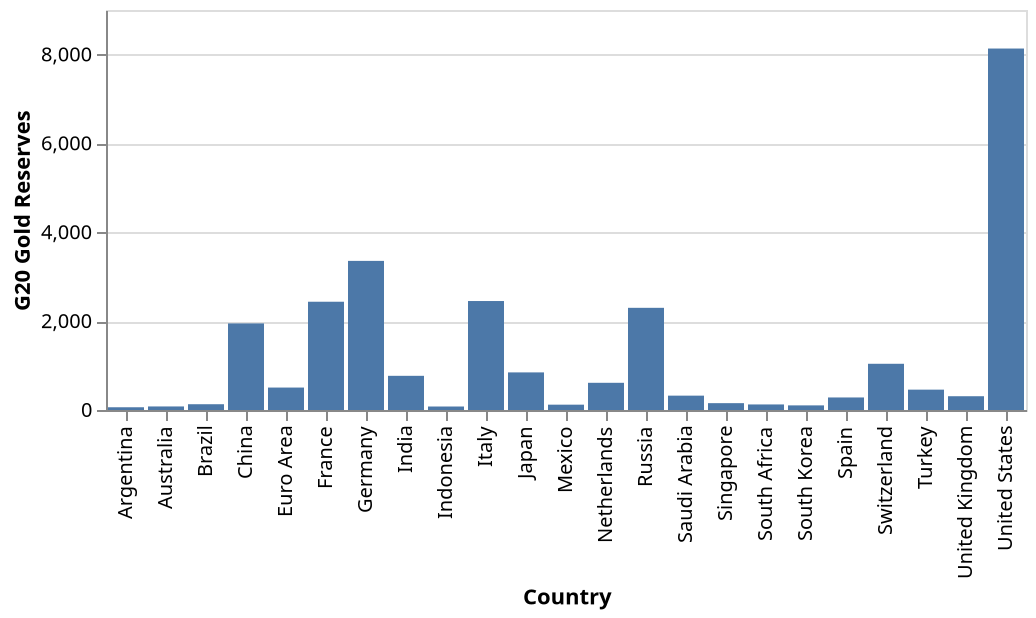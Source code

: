 {
  "$schema": "https://vega.github.io/schema/vega-lite/v5.json",
  "description": "A simple bar chart with embedded data.",
  "data": {
    "values": [
      {
        "Country": "United States",
        "Gold Reserves": 8133.0
      },
      {
        "Country": "Germany",
        "Gold Reserves": 3355.0
      },
      {
        "Country": "Italy",
        "Gold Reserves": 2452.0
      },
      {
        "Country": "France",
        "Gold Reserves": 2436.0
      },
      {
        "Country": "Russia",
        "Gold Reserves": 2299.0
      },
      {
        "Country": "China",
        "Gold Reserves": 1948.0
      },
      {
        "Country": "Switzerland",
        "Gold Reserves": 1040.0
      },
      {
        "Country": "Japan",
        "Gold Reserves": 846.0
      },
      {
        "Country": "India",
        "Gold Reserves": 769.0
      },
      {
        "Country": "Netherlands",
        "Gold Reserves": 612.0
      },
      {
        "Country": "Euro Area",
        "Gold Reserves": 505.0
      },
      {
        "Country": "Turkey",
        "Gold Reserves": 458.0
      },
      {
        "Country": "Saudi Arabia",
        "Gold Reserves": 323.0
      },
      {
        "Country": "United Kingdom",
        "Gold Reserves": 310.0
      },
      {
        "Country": "Spain",
        "Gold Reserves": 282.0
      },
      {
        "Country": "Singapore",
        "Gold Reserves": 154.0
      },
      {
        "Country": "Brazil",
        "Gold Reserves": 130.0
      },
      {
        "Country": "South Africa",
        "Gold Reserves": 125.0
      },
      {
        "Country": "Mexico",
        "Gold Reserves": 120.0
      },
      {
        "Country": "South Korea",
        "Gold Reserves": 104.0
      },
      {
        "Country": "Australia",
        "Gold Reserves": 79.85
      },
      {
        "Country": "Indonesia",
        "Gold Reserves": 78.57
      },
      {
        "Country": "Argentina",
        "Gold Reserves": 61.74
      }
    ]
  },
  "mark": "bar",
  "encoding": {
    "x": {
      "field": "Country",
      "type": "nominal"
    },
    "y": {
      "field": "Gold Reserves",
      "type": "quantitative",
      "title": "G20 Gold Reserves"
    }
  }
}